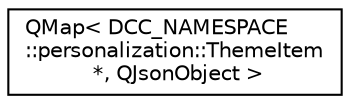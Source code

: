 digraph "类继承关系图"
{
  edge [fontname="Helvetica",fontsize="10",labelfontname="Helvetica",labelfontsize="10"];
  node [fontname="Helvetica",fontsize="10",shape=record];
  rankdir="LR";
  Node0 [label="QMap\< DCC_NAMESPACE\l::personalization::ThemeItem\l *, QJsonObject \>",height=0.2,width=0.4,color="black", fillcolor="white", style="filled",URL="$class_q_map.html"];
}
